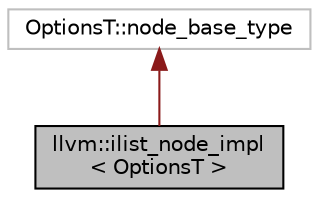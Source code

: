 digraph "llvm::ilist_node_impl&lt; OptionsT &gt;"
{
 // LATEX_PDF_SIZE
  bgcolor="transparent";
  edge [fontname="Helvetica",fontsize="10",labelfontname="Helvetica",labelfontsize="10"];
  node [fontname="Helvetica",fontsize="10",shape=record];
  Node1 [label="llvm::ilist_node_impl\l\< OptionsT \>",height=0.2,width=0.4,color="black", fillcolor="grey75", style="filled", fontcolor="black",tooltip="Implementation for an ilist node."];
  Node2 -> Node1 [dir="back",color="firebrick4",fontsize="10",style="solid",fontname="Helvetica"];
  Node2 [label="OptionsT::node_base_type",height=0.2,width=0.4,color="grey75",tooltip=" "];
}
